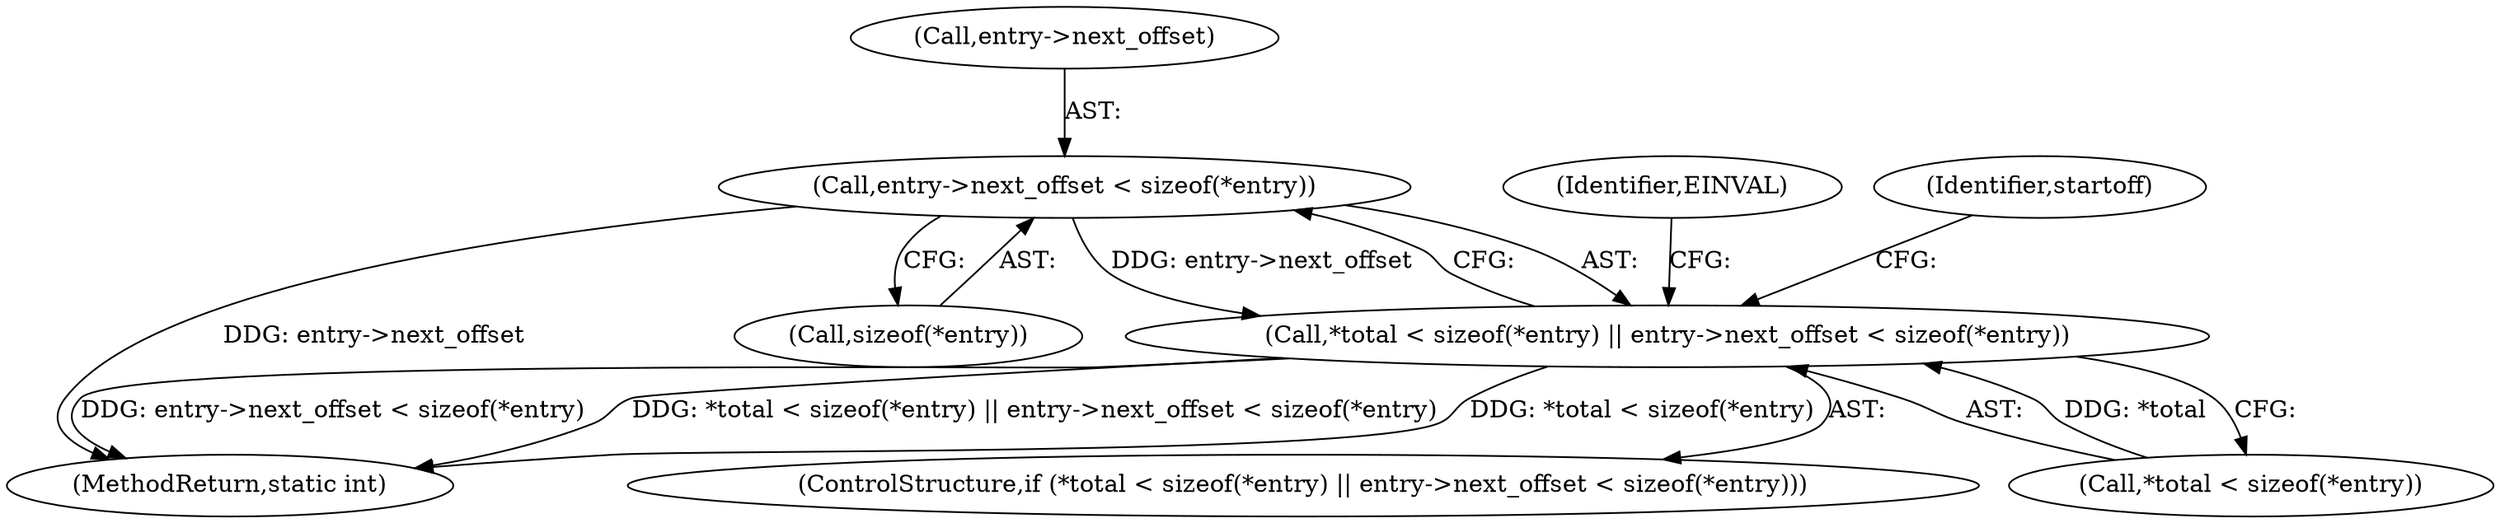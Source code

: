 digraph "0_linux_b71812168571fa55e44cdd0254471331b9c4c4c6_0@API" {
"1000158" [label="(Call,entry->next_offset < sizeof(*entry))"];
"1000151" [label="(Call,*total < sizeof(*entry) || entry->next_offset < sizeof(*entry))"];
"1000426" [label="(MethodReturn,static int)"];
"1000150" [label="(ControlStructure,if (*total < sizeof(*entry) || entry->next_offset < sizeof(*entry)))"];
"1000152" [label="(Call,*total < sizeof(*entry))"];
"1000151" [label="(Call,*total < sizeof(*entry) || entry->next_offset < sizeof(*entry))"];
"1000162" [label="(Call,sizeof(*entry))"];
"1000169" [label="(Identifier,startoff)"];
"1000167" [label="(Identifier,EINVAL)"];
"1000159" [label="(Call,entry->next_offset)"];
"1000158" [label="(Call,entry->next_offset < sizeof(*entry))"];
"1000158" -> "1000151"  [label="AST: "];
"1000158" -> "1000162"  [label="CFG: "];
"1000159" -> "1000158"  [label="AST: "];
"1000162" -> "1000158"  [label="AST: "];
"1000151" -> "1000158"  [label="CFG: "];
"1000158" -> "1000426"  [label="DDG: entry->next_offset"];
"1000158" -> "1000151"  [label="DDG: entry->next_offset"];
"1000151" -> "1000150"  [label="AST: "];
"1000151" -> "1000152"  [label="CFG: "];
"1000152" -> "1000151"  [label="AST: "];
"1000167" -> "1000151"  [label="CFG: "];
"1000169" -> "1000151"  [label="CFG: "];
"1000151" -> "1000426"  [label="DDG: *total < sizeof(*entry) || entry->next_offset < sizeof(*entry)"];
"1000151" -> "1000426"  [label="DDG: *total < sizeof(*entry)"];
"1000151" -> "1000426"  [label="DDG: entry->next_offset < sizeof(*entry)"];
"1000152" -> "1000151"  [label="DDG: *total"];
}
